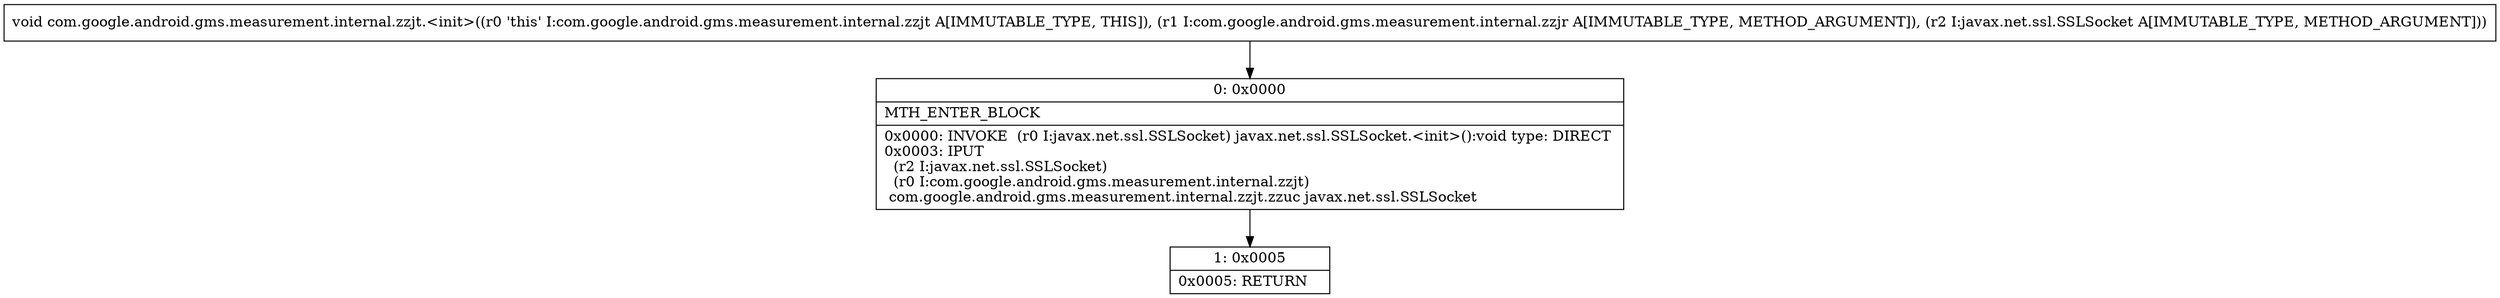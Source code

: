 digraph "CFG forcom.google.android.gms.measurement.internal.zzjt.\<init\>(Lcom\/google\/android\/gms\/measurement\/internal\/zzjr;Ljavax\/net\/ssl\/SSLSocket;)V" {
Node_0 [shape=record,label="{0\:\ 0x0000|MTH_ENTER_BLOCK\l|0x0000: INVOKE  (r0 I:javax.net.ssl.SSLSocket) javax.net.ssl.SSLSocket.\<init\>():void type: DIRECT \l0x0003: IPUT  \l  (r2 I:javax.net.ssl.SSLSocket)\l  (r0 I:com.google.android.gms.measurement.internal.zzjt)\l com.google.android.gms.measurement.internal.zzjt.zzuc javax.net.ssl.SSLSocket \l}"];
Node_1 [shape=record,label="{1\:\ 0x0005|0x0005: RETURN   \l}"];
MethodNode[shape=record,label="{void com.google.android.gms.measurement.internal.zzjt.\<init\>((r0 'this' I:com.google.android.gms.measurement.internal.zzjt A[IMMUTABLE_TYPE, THIS]), (r1 I:com.google.android.gms.measurement.internal.zzjr A[IMMUTABLE_TYPE, METHOD_ARGUMENT]), (r2 I:javax.net.ssl.SSLSocket A[IMMUTABLE_TYPE, METHOD_ARGUMENT])) }"];
MethodNode -> Node_0;
Node_0 -> Node_1;
}

